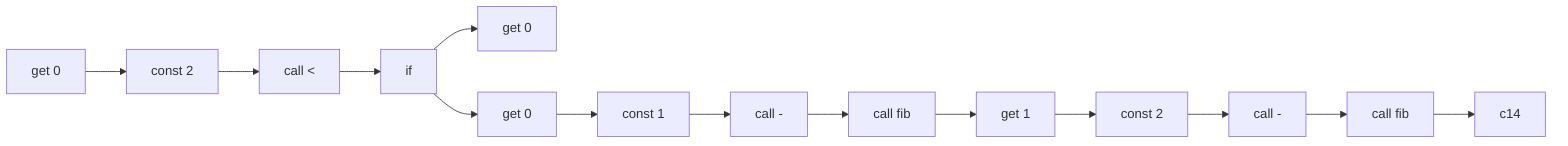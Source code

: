 flowchart LR
  c0[get 0] --> c1[const 2] --> c2[call <] --> c4
  c4[if] -->  c5[get 0]
  c4 -->  c6[get 0] --> c7[const 1] --> c8[call -] --> c9[call fib] --> c10
  c10[get 1] --> c11[const 2] --> c12[call -] --> c13[call fib] --> c14